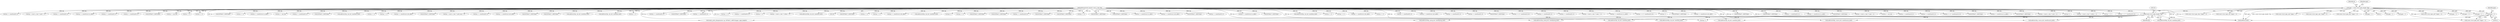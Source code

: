digraph "0_tcpdump_4601c685e7fd19c3724d5e499c69b8d3ec49933e@pointer" {
"1000677" [label="(Call,pgm + 1)"];
"1000126" [label="(Call,pgm = (const struct pgm_header *)bp)"];
"1000128" [label="(Call,(const struct pgm_header *)bp)"];
"1000108" [label="(MethodParameterIn,register const u_char *bp)"];
"1001187" [label="(Call,EXTRACT_32BITS(bp))"];
"1001215" [label="(Call,bp += 2)"];
"1001578" [label="(Call,bp += 2)"];
"1000810" [label="(Call,bp += sizeof(struct in6_addr))"];
"1001399" [label="(Call,addrtostr6(bp, nla_buf, sizeof(nla_buf)))"];
"1000679" [label="(Literal,1)"];
"1000948" [label="(Call,bp++)"];
"1001152" [label="(Call,bp += 2)"];
"1001262" [label="(Call,EXTRACT_32BITS(bp))"];
"1001679" [label="(Call,EXTRACT_32BITS(bp))"];
"1001089" [label="(Call,bp += sizeof(uint16_t))"];
"1000108" [label="(MethodParameterIn,register const u_char *bp)"];
"1001298" [label="(Call,EXTRACT_32BITS(bp))"];
"1001443" [label="(Call,EXTRACT_32BITS(bp))"];
"1001540" [label="(Call,bp += 2)"];
"1000540" [label="(Call,addrtostr(bp, nla_buf, sizeof(nla_buf)))"];
"1001330" [label="(Call,EXTRACT_16BITS(bp))"];
"1000602" [label="(Call,EXTRACT_32BITS(bp))"];
"1000545" [label="(Call,bp += sizeof(struct in_addr))"];
"1001872" [label="(Call,bp += sizeof(struct in6_addr))"];
"1000964" [label="(Call,EXTRACT_16BITS(bp))"];
"1000413" [label="(Call,addrtostr(bp, nla_buf, sizeof(nla_buf)))"];
"1001222" [label="(Call,bp += sizeof(uint32_t))"];
"1000794" [label="(Call,bp += sizeof(struct in_addr))"];
"1000927" [label="(Call,bp++)"];
"1001306" [label="(Call,EXTRACT_32BITS(bp))"];
"1001626" [label="(Call,bp += 2)"];
"1001404" [label="(Call,bp += sizeof(struct in6_addr))"];
"1001249" [label="(Call,bp += 2)"];
"1000472" [label="(Call,(const struct pgm_poll *)(pgm + 1))"];
"1000132" [label="(Identifier,ip)"];
"1000127" [label="(Identifier,pgm)"];
"1000865" [label="(Call,pgm + 1)"];
"1000760" [label="(Call,addrtostr6(bp, source_buf, sizeof(source_buf)))"];
"1000604" [label="(Call,bp += sizeof(uint32_t))"];
"1000718" [label="(Call,pgm + 1)"];
"1000561" [label="(Call,bp += sizeof(struct in6_addr))"];
"1001479" [label="(Call,bp += sizeof(uint32_t))"];
"1001300" [label="(Call,bp += sizeof(uint32_t))"];
"1000589" [label="(Call,EXTRACT_32BITS(bp))"];
"1000773" [label="(Call,bp += (2 * sizeof(uint16_t)))"];
"1001681" [label="(Call,bp += sizeof(uint32_t))"];
"1001125" [label="(Call,bp += sizeof(uint32_t))"];
"1000474" [label="(Call,pgm + 1)"];
"1000393" [label="(Call,bp = (const u_char *) (spm + 1))"];
"1001724" [label="(Call,bp += sizeof(struct in_addr))"];
"1001689" [label="(Call,bp += (2 * sizeof(uint16_t)))"];
"1001019" [label="(Call,bp++)"];
"1001477" [label="(Call,EXTRACT_32BITS(bp))"];
"1000128" [label="(Call,(const struct pgm_header *)bp)"];
"1000434" [label="(Call,bp += sizeof(struct in6_addr))"];
"1000638" [label="(Call,(const struct pgm_data *)(pgm + 1))"];
"1000805" [label="(Call,addrtostr6(bp, group_buf, sizeof(group_buf)))"];
"1001867" [label="(Call,addrtostr6(bp, nla_buf, sizeof(nla_buf)))"];
"1001325" [label="(Call,bp += 2)"];
"1001798" [label="(Call,EXTRACT_16BITS(bp))"];
"1000429" [label="(Call,addrtostr6(bp, nla_buf, sizeof(nla_buf)))"];
"1001511" [label="(Call,EXTRACT_32BITS(bp))"];
"1001189" [label="(Call,bp += sizeof(uint32_t))"];
"1001367" [label="(Call,bp += sizeof(struct in_addr))"];
"1000130" [label="(Identifier,bp)"];
"1000576" [label="(Call,EXTRACT_32BITS(bp))"];
"1000724" [label="(Call,bp = (const u_char *) (nak + 1))"];
"1001904" [label="(Call,bp += opt_len)"];
"1000678" [label="(Identifier,pgm)"];
"1000978" [label="(Call,bp += sizeof(uint16_t))"];
"1001445" [label="(Call,bp += sizeof(uint32_t))"];
"1000863" [label="(Call,(const struct pgm_ack *)(pgm + 1))"];
"1001800" [label="(Call,bp += (2 * sizeof(uint16_t)))"];
"1001687" [label="(Call,EXTRACT_16BITS(bp))"];
"1000749" [label="(Call,bp += sizeof(struct in_addr))"];
"1001087" [label="(Call,EXTRACT_16BITS(bp))"];
"1000881" [label="(Call,bp = (const u_char *) (ack + 1))"];
"1001024" [label="(Call,bp++)"];
"1000126" [label="(Call,pgm = (const struct pgm_header *)bp)"];
"1000662" [label="(Call,bp = (const u_char *) (odata + 1))"];
"1000716" [label="(Call,(const struct pgm_nak *)(pgm + 1))"];
"1001506" [label="(Call,bp += 2)"];
"1001332" [label="(Call,bp += (2 * sizeof(uint16_t)))"];
"1001940" [label="(Call,zmtp1_print_datagram(ndo, bp, EXTRACT_16BITS(&pgm->pgm_length)))"];
"1000385" [label="(Call,(const struct pgm_spm *)(pgm + 1))"];
"1001513" [label="(Call,bp += sizeof(uint32_t))"];
"1000520" [label="(Call,bp = (const u_char *) (polr + 1))"];
"1001308" [label="(Call,bp += sizeof(uint32_t))"];
"1000418" [label="(Call,bp += sizeof(struct in_addr))"];
"1000512" [label="(Call,(const struct pgm_polr *)(pgm + 1))"];
"1001133" [label="(Call,bp += sizeof(uint32_t))"];
"1001256" [label="(Call,bp += sizeof(uint32_t))"];
"1001123" [label="(Call,EXTRACT_32BITS(bp))"];
"1000640" [label="(Call,pgm + 1)"];
"1001558" [label="(Call,bp += opt_len)"];
"1001602" [label="(Call,bp += 2)"];
"1001438" [label="(Call,bp += 2)"];
"1000789" [label="(Call,addrtostr(bp, group_buf, sizeof(group_buf)))"];
"1000556" [label="(Call,addrtostr6(bp, nla_buf, sizeof(nla_buf)))"];
"1001115" [label="(Call,EXTRACT_32BITS(bp))"];
"1001785" [label="(Call,bp += 2)"];
"1001835" [label="(Call,bp += sizeof(struct in_addr))"];
"1001642" [label="(Call,bp += opt_len)"];
"1000591" [label="(Call,bp += sizeof(uint32_t))"];
"1001220" [label="(Call,EXTRACT_32BITS(bp))"];
"1001362" [label="(Call,addrtostr(bp, nla_buf, sizeof(nla_buf)))"];
"1001293" [label="(Call,bp += 2)"];
"1001674" [label="(Call,bp += 2)"];
"1001761" [label="(Call,bp += sizeof(struct in6_addr))"];
"1000111" [label="(Block,)"];
"1001131" [label="(Call,EXTRACT_32BITS(bp))"];
"1000387" [label="(Call,pgm + 1)"];
"1000496" [label="(Call,bp = (const u_char *) (poll_msg + 1))"];
"1001792" [label="(Call,bp += sizeof(uint32_t))"];
"1000514" [label="(Call,pgm + 1)"];
"1000765" [label="(Call,bp += sizeof(struct in6_addr))"];
"1001254" [label="(Call,EXTRACT_32BITS(bp))"];
"1000780" [label="(Call,EXTRACT_16BITS(bp))"];
"1000677" [label="(Call,pgm + 1)"];
"1001830" [label="(Call,addrtostr(bp, nla_buf, sizeof(nla_buf)))"];
"1001719" [label="(Call,addrtostr(bp, nla_buf, sizeof(nla_buf)))"];
"1001662" [label="(Call,bp += 2)"];
"1001962" [label="(MethodReturn,RET)"];
"1001117" [label="(Call,bp += sizeof(uint32_t))"];
"1001790" [label="(Call,EXTRACT_32BITS(bp))"];
"1001264" [label="(Call,bp += sizeof(uint32_t))"];
"1000744" [label="(Call,addrtostr(bp, source_buf, sizeof(source_buf)))"];
"1001110" [label="(Call,bp += 2)"];
"1000578" [label="(Call,bp += sizeof(uint32_t))"];
"1001472" [label="(Call,bp += 2)"];
"1000699" [label="(Call,bp = (const u_char *) (rdata + 1))"];
"1000675" [label="(Call,(const struct pgm_data *)(pgm + 1))"];
"1001756" [label="(Call,addrtostr6(bp, nla_buf, sizeof(nla_buf)))"];
"1000677" -> "1000675"  [label="AST: "];
"1000677" -> "1000679"  [label="CFG: "];
"1000678" -> "1000677"  [label="AST: "];
"1000679" -> "1000677"  [label="AST: "];
"1000675" -> "1000677"  [label="CFG: "];
"1000677" -> "1001962"  [label="DDG: pgm"];
"1000126" -> "1000677"  [label="DDG: pgm"];
"1000126" -> "1000111"  [label="AST: "];
"1000126" -> "1000128"  [label="CFG: "];
"1000127" -> "1000126"  [label="AST: "];
"1000128" -> "1000126"  [label="AST: "];
"1000132" -> "1000126"  [label="CFG: "];
"1000126" -> "1001962"  [label="DDG: pgm"];
"1000126" -> "1001962"  [label="DDG: (const struct pgm_header *)bp"];
"1000128" -> "1000126"  [label="DDG: bp"];
"1000126" -> "1000385"  [label="DDG: pgm"];
"1000126" -> "1000387"  [label="DDG: pgm"];
"1000126" -> "1000472"  [label="DDG: pgm"];
"1000126" -> "1000474"  [label="DDG: pgm"];
"1000126" -> "1000512"  [label="DDG: pgm"];
"1000126" -> "1000514"  [label="DDG: pgm"];
"1000126" -> "1000638"  [label="DDG: pgm"];
"1000126" -> "1000640"  [label="DDG: pgm"];
"1000126" -> "1000675"  [label="DDG: pgm"];
"1000126" -> "1000716"  [label="DDG: pgm"];
"1000126" -> "1000718"  [label="DDG: pgm"];
"1000126" -> "1000863"  [label="DDG: pgm"];
"1000126" -> "1000865"  [label="DDG: pgm"];
"1000128" -> "1000130"  [label="CFG: "];
"1000129" -> "1000128"  [label="AST: "];
"1000130" -> "1000128"  [label="AST: "];
"1000128" -> "1001962"  [label="DDG: bp"];
"1000108" -> "1000128"  [label="DDG: bp"];
"1000128" -> "1000413"  [label="DDG: bp"];
"1000128" -> "1000429"  [label="DDG: bp"];
"1000128" -> "1000540"  [label="DDG: bp"];
"1000128" -> "1000556"  [label="DDG: bp"];
"1000128" -> "1000744"  [label="DDG: bp"];
"1000128" -> "1000760"  [label="DDG: bp"];
"1000128" -> "1000789"  [label="DDG: bp"];
"1000128" -> "1000805"  [label="DDG: bp"];
"1000128" -> "1000927"  [label="DDG: bp"];
"1000128" -> "1001940"  [label="DDG: bp"];
"1000108" -> "1000106"  [label="AST: "];
"1000108" -> "1001962"  [label="DDG: bp"];
"1000108" -> "1000393"  [label="DDG: bp"];
"1000108" -> "1000413"  [label="DDG: bp"];
"1000108" -> "1000418"  [label="DDG: bp"];
"1000108" -> "1000429"  [label="DDG: bp"];
"1000108" -> "1000434"  [label="DDG: bp"];
"1000108" -> "1000496"  [label="DDG: bp"];
"1000108" -> "1000520"  [label="DDG: bp"];
"1000108" -> "1000540"  [label="DDG: bp"];
"1000108" -> "1000545"  [label="DDG: bp"];
"1000108" -> "1000556"  [label="DDG: bp"];
"1000108" -> "1000561"  [label="DDG: bp"];
"1000108" -> "1000576"  [label="DDG: bp"];
"1000108" -> "1000578"  [label="DDG: bp"];
"1000108" -> "1000589"  [label="DDG: bp"];
"1000108" -> "1000591"  [label="DDG: bp"];
"1000108" -> "1000602"  [label="DDG: bp"];
"1000108" -> "1000604"  [label="DDG: bp"];
"1000108" -> "1000662"  [label="DDG: bp"];
"1000108" -> "1000699"  [label="DDG: bp"];
"1000108" -> "1000724"  [label="DDG: bp"];
"1000108" -> "1000744"  [label="DDG: bp"];
"1000108" -> "1000749"  [label="DDG: bp"];
"1000108" -> "1000760"  [label="DDG: bp"];
"1000108" -> "1000765"  [label="DDG: bp"];
"1000108" -> "1000773"  [label="DDG: bp"];
"1000108" -> "1000780"  [label="DDG: bp"];
"1000108" -> "1000789"  [label="DDG: bp"];
"1000108" -> "1000794"  [label="DDG: bp"];
"1000108" -> "1000805"  [label="DDG: bp"];
"1000108" -> "1000810"  [label="DDG: bp"];
"1000108" -> "1000881"  [label="DDG: bp"];
"1000108" -> "1000927"  [label="DDG: bp"];
"1000108" -> "1000948"  [label="DDG: bp"];
"1000108" -> "1000964"  [label="DDG: bp"];
"1000108" -> "1000978"  [label="DDG: bp"];
"1000108" -> "1001019"  [label="DDG: bp"];
"1000108" -> "1001024"  [label="DDG: bp"];
"1000108" -> "1001087"  [label="DDG: bp"];
"1000108" -> "1001089"  [label="DDG: bp"];
"1000108" -> "1001110"  [label="DDG: bp"];
"1000108" -> "1001115"  [label="DDG: bp"];
"1000108" -> "1001117"  [label="DDG: bp"];
"1000108" -> "1001123"  [label="DDG: bp"];
"1000108" -> "1001125"  [label="DDG: bp"];
"1000108" -> "1001131"  [label="DDG: bp"];
"1000108" -> "1001133"  [label="DDG: bp"];
"1000108" -> "1001152"  [label="DDG: bp"];
"1000108" -> "1001187"  [label="DDG: bp"];
"1000108" -> "1001189"  [label="DDG: bp"];
"1000108" -> "1001215"  [label="DDG: bp"];
"1000108" -> "1001220"  [label="DDG: bp"];
"1000108" -> "1001222"  [label="DDG: bp"];
"1000108" -> "1001249"  [label="DDG: bp"];
"1000108" -> "1001254"  [label="DDG: bp"];
"1000108" -> "1001256"  [label="DDG: bp"];
"1000108" -> "1001262"  [label="DDG: bp"];
"1000108" -> "1001264"  [label="DDG: bp"];
"1000108" -> "1001293"  [label="DDG: bp"];
"1000108" -> "1001298"  [label="DDG: bp"];
"1000108" -> "1001300"  [label="DDG: bp"];
"1000108" -> "1001306"  [label="DDG: bp"];
"1000108" -> "1001308"  [label="DDG: bp"];
"1000108" -> "1001325"  [label="DDG: bp"];
"1000108" -> "1001330"  [label="DDG: bp"];
"1000108" -> "1001332"  [label="DDG: bp"];
"1000108" -> "1001362"  [label="DDG: bp"];
"1000108" -> "1001367"  [label="DDG: bp"];
"1000108" -> "1001399"  [label="DDG: bp"];
"1000108" -> "1001404"  [label="DDG: bp"];
"1000108" -> "1001438"  [label="DDG: bp"];
"1000108" -> "1001443"  [label="DDG: bp"];
"1000108" -> "1001445"  [label="DDG: bp"];
"1000108" -> "1001472"  [label="DDG: bp"];
"1000108" -> "1001477"  [label="DDG: bp"];
"1000108" -> "1001479"  [label="DDG: bp"];
"1000108" -> "1001506"  [label="DDG: bp"];
"1000108" -> "1001511"  [label="DDG: bp"];
"1000108" -> "1001513"  [label="DDG: bp"];
"1000108" -> "1001540"  [label="DDG: bp"];
"1000108" -> "1001558"  [label="DDG: bp"];
"1000108" -> "1001578"  [label="DDG: bp"];
"1000108" -> "1001602"  [label="DDG: bp"];
"1000108" -> "1001626"  [label="DDG: bp"];
"1000108" -> "1001642"  [label="DDG: bp"];
"1000108" -> "1001662"  [label="DDG: bp"];
"1000108" -> "1001674"  [label="DDG: bp"];
"1000108" -> "1001679"  [label="DDG: bp"];
"1000108" -> "1001681"  [label="DDG: bp"];
"1000108" -> "1001687"  [label="DDG: bp"];
"1000108" -> "1001689"  [label="DDG: bp"];
"1000108" -> "1001719"  [label="DDG: bp"];
"1000108" -> "1001724"  [label="DDG: bp"];
"1000108" -> "1001756"  [label="DDG: bp"];
"1000108" -> "1001761"  [label="DDG: bp"];
"1000108" -> "1001785"  [label="DDG: bp"];
"1000108" -> "1001790"  [label="DDG: bp"];
"1000108" -> "1001792"  [label="DDG: bp"];
"1000108" -> "1001798"  [label="DDG: bp"];
"1000108" -> "1001800"  [label="DDG: bp"];
"1000108" -> "1001830"  [label="DDG: bp"];
"1000108" -> "1001835"  [label="DDG: bp"];
"1000108" -> "1001867"  [label="DDG: bp"];
"1000108" -> "1001872"  [label="DDG: bp"];
"1000108" -> "1001904"  [label="DDG: bp"];
"1000108" -> "1001940"  [label="DDG: bp"];
}
